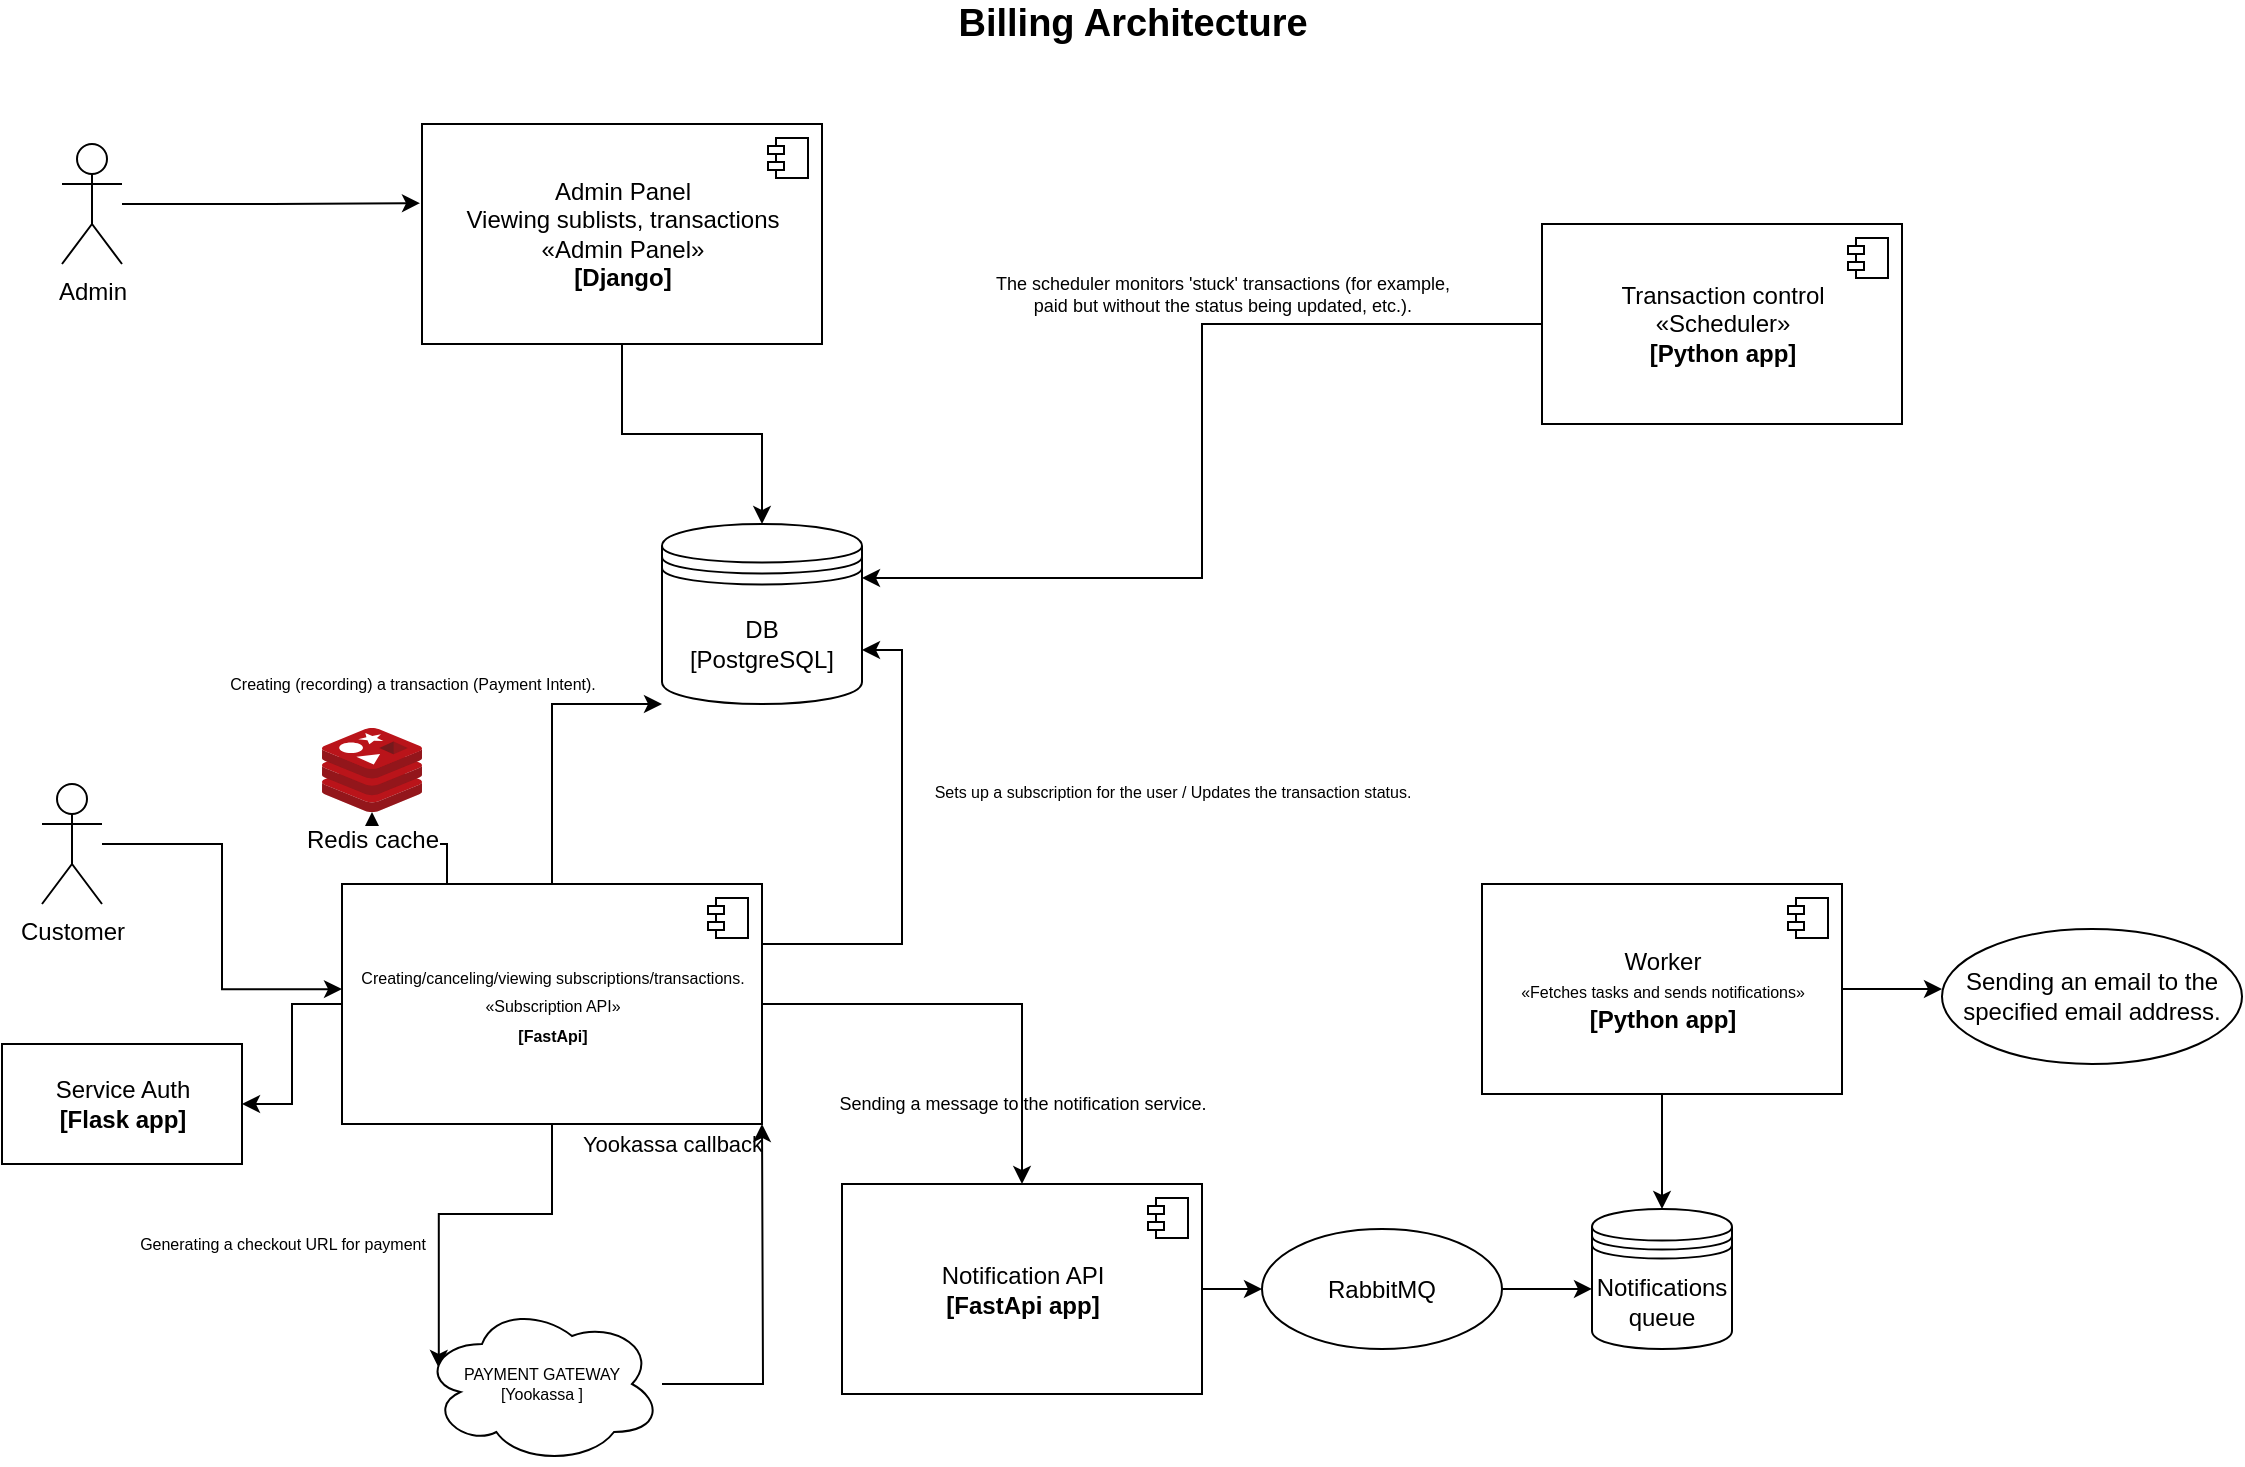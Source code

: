 <mxfile version="21.5.1" type="device">
  <diagram id="yFJxhhgvQcIu0sI4FCVC" name="Page-1">
    <mxGraphModel dx="756" dy="1019" grid="1" gridSize="10" guides="1" tooltips="1" connect="1" arrows="1" fold="1" page="1" pageScale="1" pageWidth="1169" pageHeight="827" math="0" shadow="0">
      <root>
        <mxCell id="0" />
        <mxCell id="1" parent="0" />
        <mxCell id="KeZkGjDvf1cTOCYMGfL9-14" style="edgeStyle=orthogonalEdgeStyle;rounded=0;orthogonalLoop=1;jettySize=auto;html=1;entryX=-0.005;entryY=0.36;entryDx=0;entryDy=0;entryPerimeter=0;" parent="1" source="KeZkGjDvf1cTOCYMGfL9-1" target="KeZkGjDvf1cTOCYMGfL9-11" edge="1">
          <mxGeometry relative="1" as="geometry" />
        </mxCell>
        <mxCell id="KeZkGjDvf1cTOCYMGfL9-1" value="Admin" style="shape=umlActor;verticalLabelPosition=bottom;verticalAlign=top;html=1;outlineConnect=0;" parent="1" vertex="1">
          <mxGeometry x="40" y="80" width="30" height="60" as="geometry" />
        </mxCell>
        <mxCell id="KeZkGjDvf1cTOCYMGfL9-10" style="edgeStyle=orthogonalEdgeStyle;rounded=0;orthogonalLoop=1;jettySize=auto;html=1;entryX=0;entryY=0.438;entryDx=0;entryDy=0;entryPerimeter=0;" parent="1" source="KeZkGjDvf1cTOCYMGfL9-4" target="KeZkGjDvf1cTOCYMGfL9-8" edge="1">
          <mxGeometry relative="1" as="geometry" />
        </mxCell>
        <mxCell id="KeZkGjDvf1cTOCYMGfL9-4" value="Customer" style="shape=umlActor;verticalLabelPosition=bottom;verticalAlign=top;html=1;outlineConnect=0;" parent="1" vertex="1">
          <mxGeometry x="30" y="400" width="30" height="60" as="geometry" />
        </mxCell>
        <mxCell id="KeZkGjDvf1cTOCYMGfL9-21" style="edgeStyle=orthogonalEdgeStyle;rounded=0;orthogonalLoop=1;jettySize=auto;html=1;fontSize=8;" parent="1" source="KeZkGjDvf1cTOCYMGfL9-8" target="KeZkGjDvf1cTOCYMGfL9-15" edge="1">
          <mxGeometry relative="1" as="geometry">
            <Array as="points">
              <mxPoint x="285" y="360" />
            </Array>
          </mxGeometry>
        </mxCell>
        <mxCell id="KeZkGjDvf1cTOCYMGfL9-30" style="edgeStyle=orthogonalEdgeStyle;rounded=0;orthogonalLoop=1;jettySize=auto;html=1;entryX=0.07;entryY=0.4;entryDx=0;entryDy=0;entryPerimeter=0;fontSize=11;" parent="1" source="KeZkGjDvf1cTOCYMGfL9-8" target="KeZkGjDvf1cTOCYMGfL9-18" edge="1">
          <mxGeometry relative="1" as="geometry" />
        </mxCell>
        <mxCell id="KeZkGjDvf1cTOCYMGfL9-42" style="edgeStyle=orthogonalEdgeStyle;rounded=0;orthogonalLoop=1;jettySize=auto;html=1;fontSize=9;" parent="1" source="KeZkGjDvf1cTOCYMGfL9-8" target="KeZkGjDvf1cTOCYMGfL9-40" edge="1">
          <mxGeometry relative="1" as="geometry" />
        </mxCell>
        <mxCell id="KeZkGjDvf1cTOCYMGfL9-53" style="edgeStyle=orthogonalEdgeStyle;rounded=0;orthogonalLoop=1;jettySize=auto;html=1;exitX=1;exitY=0.25;exitDx=0;exitDy=0;entryX=1;entryY=0.7;entryDx=0;entryDy=0;fontSize=19;" parent="1" source="KeZkGjDvf1cTOCYMGfL9-8" target="KeZkGjDvf1cTOCYMGfL9-15" edge="1">
          <mxGeometry relative="1" as="geometry" />
        </mxCell>
        <mxCell id="iaycjzCgs8troD7BYC1r-5" style="edgeStyle=orthogonalEdgeStyle;rounded=0;orthogonalLoop=1;jettySize=auto;html=1;exitX=1;exitY=0.5;exitDx=0;exitDy=0;entryX=0.5;entryY=0;entryDx=0;entryDy=0;" parent="1" source="KeZkGjDvf1cTOCYMGfL9-8" target="iaycjzCgs8troD7BYC1r-1" edge="1">
          <mxGeometry relative="1" as="geometry" />
        </mxCell>
        <mxCell id="iaycjzCgs8troD7BYC1r-14" style="edgeStyle=orthogonalEdgeStyle;rounded=0;orthogonalLoop=1;jettySize=auto;html=1;exitX=0.25;exitY=0;exitDx=0;exitDy=0;" parent="1" source="KeZkGjDvf1cTOCYMGfL9-8" target="iaycjzCgs8troD7BYC1r-13" edge="1">
          <mxGeometry relative="1" as="geometry" />
        </mxCell>
        <mxCell id="KeZkGjDvf1cTOCYMGfL9-8" value="&lt;font style=&quot;font-size: 8px;&quot;&gt;Creating/canceling/viewing subscriptions/transactions.&lt;br&gt;«Subscription API»&lt;br&gt;&lt;b&gt;[FastApi]&lt;/b&gt;&lt;/font&gt;" style="html=1;dropTarget=0;" parent="1" vertex="1">
          <mxGeometry x="180" y="450" width="210" height="120" as="geometry" />
        </mxCell>
        <mxCell id="KeZkGjDvf1cTOCYMGfL9-9" value="" style="shape=module;jettyWidth=8;jettyHeight=4;" parent="KeZkGjDvf1cTOCYMGfL9-8" vertex="1">
          <mxGeometry x="1" width="20" height="20" relative="1" as="geometry">
            <mxPoint x="-27" y="7" as="offset" />
          </mxGeometry>
        </mxCell>
        <mxCell id="KeZkGjDvf1cTOCYMGfL9-16" style="edgeStyle=orthogonalEdgeStyle;rounded=0;orthogonalLoop=1;jettySize=auto;html=1;entryX=0.5;entryY=0;entryDx=0;entryDy=0;" parent="1" source="KeZkGjDvf1cTOCYMGfL9-11" target="KeZkGjDvf1cTOCYMGfL9-15" edge="1">
          <mxGeometry relative="1" as="geometry" />
        </mxCell>
        <mxCell id="KeZkGjDvf1cTOCYMGfL9-11" value="Admin Panel&lt;br&gt;Viewing sublists, transactions&lt;br&gt;«Admin Panel»&lt;br&gt;&lt;b&gt;[Django]&lt;/b&gt;" style="html=1;dropTarget=0;" parent="1" vertex="1">
          <mxGeometry x="220" y="70" width="200" height="110" as="geometry" />
        </mxCell>
        <mxCell id="KeZkGjDvf1cTOCYMGfL9-12" value="" style="shape=module;jettyWidth=8;jettyHeight=4;" parent="KeZkGjDvf1cTOCYMGfL9-11" vertex="1">
          <mxGeometry x="1" width="20" height="20" relative="1" as="geometry">
            <mxPoint x="-27" y="7" as="offset" />
          </mxGeometry>
        </mxCell>
        <mxCell id="KeZkGjDvf1cTOCYMGfL9-15" value="DB&lt;br&gt;[PostgreSQL]" style="shape=datastore;whiteSpace=wrap;html=1;" parent="1" vertex="1">
          <mxGeometry x="340" y="270" width="100" height="90" as="geometry" />
        </mxCell>
        <mxCell id="KeZkGjDvf1cTOCYMGfL9-31" style="edgeStyle=orthogonalEdgeStyle;rounded=0;orthogonalLoop=1;jettySize=auto;html=1;fontSize=11;" parent="1" source="KeZkGjDvf1cTOCYMGfL9-18" edge="1">
          <mxGeometry relative="1" as="geometry">
            <mxPoint x="390.0" y="570.0" as="targetPoint" />
          </mxGeometry>
        </mxCell>
        <mxCell id="KeZkGjDvf1cTOCYMGfL9-18" value="PAYMENT GATEWAY&lt;br&gt;[Yookassa&amp;nbsp;]" style="ellipse;shape=cloud;whiteSpace=wrap;html=1;fontSize=8;" parent="1" vertex="1">
          <mxGeometry x="220" y="660" width="120" height="80" as="geometry" />
        </mxCell>
        <mxCell id="KeZkGjDvf1cTOCYMGfL9-20" value="Generating a checkout URL for payment" style="text;html=1;align=center;verticalAlign=middle;resizable=0;points=[];autosize=1;strokeColor=none;fillColor=none;fontSize=8;" parent="1" vertex="1">
          <mxGeometry x="65" y="620" width="170" height="20" as="geometry" />
        </mxCell>
        <mxCell id="KeZkGjDvf1cTOCYMGfL9-22" value="Creating (recording) a transaction (Payment Intent)." style="text;html=1;align=center;verticalAlign=middle;resizable=0;points=[];autosize=1;strokeColor=none;fillColor=none;fontSize=8;" parent="1" vertex="1">
          <mxGeometry x="110" y="340" width="210" height="20" as="geometry" />
        </mxCell>
        <mxCell id="KeZkGjDvf1cTOCYMGfL9-27" value="Yookassa callback" style="text;html=1;align=center;verticalAlign=middle;resizable=0;points=[];autosize=1;strokeColor=none;fillColor=none;fontSize=11;" parent="1" vertex="1">
          <mxGeometry x="290" y="565" width="110" height="30" as="geometry" />
        </mxCell>
        <mxCell id="KeZkGjDvf1cTOCYMGfL9-36" style="edgeStyle=orthogonalEdgeStyle;rounded=0;orthogonalLoop=1;jettySize=auto;html=1;entryX=0;entryY=0.571;entryDx=0;entryDy=0;entryPerimeter=0;fontSize=9;" parent="1" source="KeZkGjDvf1cTOCYMGfL9-32" target="KeZkGjDvf1cTOCYMGfL9-35" edge="1">
          <mxGeometry relative="1" as="geometry" />
        </mxCell>
        <mxCell id="KeZkGjDvf1cTOCYMGfL9-32" value="&lt;span style=&quot;&quot;&gt;RabbitMQ&lt;/span&gt;" style="ellipse;whiteSpace=wrap;html=1;" parent="1" vertex="1">
          <mxGeometry x="640" y="622.5" width="120" height="60" as="geometry" />
        </mxCell>
        <mxCell id="KeZkGjDvf1cTOCYMGfL9-34" value="Sending a message to the notification service." style="text;html=1;align=center;verticalAlign=middle;resizable=0;points=[];autosize=1;strokeColor=none;fillColor=none;fontSize=9;" parent="1" vertex="1">
          <mxGeometry x="415" y="550" width="210" height="20" as="geometry" />
        </mxCell>
        <mxCell id="KeZkGjDvf1cTOCYMGfL9-35" value="Notifications&lt;br&gt;queue" style="shape=datastore;whiteSpace=wrap;html=1;" parent="1" vertex="1">
          <mxGeometry x="805" y="612.5" width="70" height="70" as="geometry" />
        </mxCell>
        <mxCell id="KeZkGjDvf1cTOCYMGfL9-46" style="edgeStyle=orthogonalEdgeStyle;rounded=0;orthogonalLoop=1;jettySize=auto;html=1;fontSize=9;entryX=0.5;entryY=0;entryDx=0;entryDy=0;" parent="1" source="KeZkGjDvf1cTOCYMGfL9-37" target="KeZkGjDvf1cTOCYMGfL9-35" edge="1">
          <mxGeometry relative="1" as="geometry">
            <mxPoint x="840" y="430" as="targetPoint" />
          </mxGeometry>
        </mxCell>
        <mxCell id="iaycjzCgs8troD7BYC1r-10" style="edgeStyle=orthogonalEdgeStyle;rounded=0;orthogonalLoop=1;jettySize=auto;html=1;" parent="1" source="KeZkGjDvf1cTOCYMGfL9-37" edge="1">
          <mxGeometry relative="1" as="geometry">
            <mxPoint x="980" y="502.5" as="targetPoint" />
          </mxGeometry>
        </mxCell>
        <mxCell id="KeZkGjDvf1cTOCYMGfL9-37" value="Worker&lt;br&gt;&lt;font style=&quot;font-size: 8px;&quot;&gt;«Fetches tasks and sends notifications»&lt;br&gt;&lt;/font&gt;&lt;b&gt;[Python app]&lt;/b&gt;" style="html=1;dropTarget=0;" parent="1" vertex="1">
          <mxGeometry x="750" y="450" width="180" height="105" as="geometry" />
        </mxCell>
        <mxCell id="KeZkGjDvf1cTOCYMGfL9-38" value="" style="shape=module;jettyWidth=8;jettyHeight=4;" parent="KeZkGjDvf1cTOCYMGfL9-37" vertex="1">
          <mxGeometry x="1" width="20" height="20" relative="1" as="geometry">
            <mxPoint x="-27" y="7" as="offset" />
          </mxGeometry>
        </mxCell>
        <mxCell id="KeZkGjDvf1cTOCYMGfL9-40" value="Service Auth&lt;br&gt;&lt;b&gt;[Flask app]&lt;/b&gt;" style="html=1;dropTarget=0;" parent="1" vertex="1">
          <mxGeometry x="10" y="530" width="120" height="60" as="geometry" />
        </mxCell>
        <mxCell id="KeZkGjDvf1cTOCYMGfL9-47" value="Sets up a subscription for the user / Updates the transaction status." style="text;html=1;align=center;verticalAlign=middle;resizable=0;points=[];autosize=1;strokeColor=none;fillColor=none;fontSize=8;" parent="1" vertex="1">
          <mxGeometry x="465" y="394" width="260" height="20" as="geometry" />
        </mxCell>
        <mxCell id="KeZkGjDvf1cTOCYMGfL9-50" style="edgeStyle=orthogonalEdgeStyle;rounded=0;orthogonalLoop=1;jettySize=auto;html=1;entryX=1;entryY=0.3;entryDx=0;entryDy=0;fontSize=9;" parent="1" source="KeZkGjDvf1cTOCYMGfL9-48" target="KeZkGjDvf1cTOCYMGfL9-15" edge="1">
          <mxGeometry relative="1" as="geometry" />
        </mxCell>
        <mxCell id="KeZkGjDvf1cTOCYMGfL9-48" value="Transaction control&lt;br&gt;«Scheduler»&lt;br&gt;&lt;b&gt;[Python app]&lt;/b&gt;" style="html=1;dropTarget=0;" parent="1" vertex="1">
          <mxGeometry x="780" y="120" width="180" height="100" as="geometry" />
        </mxCell>
        <mxCell id="KeZkGjDvf1cTOCYMGfL9-49" value="" style="shape=module;jettyWidth=8;jettyHeight=4;" parent="KeZkGjDvf1cTOCYMGfL9-48" vertex="1">
          <mxGeometry x="1" width="20" height="20" relative="1" as="geometry">
            <mxPoint x="-27" y="7" as="offset" />
          </mxGeometry>
        </mxCell>
        <mxCell id="KeZkGjDvf1cTOCYMGfL9-51" value="The scheduler monitors &#39;stuck&#39; transactions (for example, &lt;br&gt;paid but without the status being updated, etc.)." style="text;html=1;align=center;verticalAlign=middle;resizable=0;points=[];autosize=1;strokeColor=none;fillColor=none;fontSize=9;" parent="1" vertex="1">
          <mxGeometry x="495" y="135" width="250" height="40" as="geometry" />
        </mxCell>
        <mxCell id="KeZkGjDvf1cTOCYMGfL9-52" value="&lt;b&gt;&lt;font style=&quot;font-size: 19px;&quot;&gt;Billing Architecture&lt;/font&gt;&lt;/b&gt;" style="text;html=1;align=center;verticalAlign=middle;resizable=0;points=[];autosize=1;strokeColor=none;fillColor=none;fontSize=9;" parent="1" vertex="1">
          <mxGeometry x="480" y="10" width="190" height="20" as="geometry" />
        </mxCell>
        <mxCell id="iaycjzCgs8troD7BYC1r-6" value="" style="edgeStyle=orthogonalEdgeStyle;rounded=0;orthogonalLoop=1;jettySize=auto;html=1;" parent="1" source="iaycjzCgs8troD7BYC1r-1" target="KeZkGjDvf1cTOCYMGfL9-32" edge="1">
          <mxGeometry relative="1" as="geometry" />
        </mxCell>
        <mxCell id="iaycjzCgs8troD7BYC1r-1" value="Notification API&lt;font style=&quot;font-size: 8px;&quot;&gt;&lt;br&gt;&lt;/font&gt;&lt;b&gt;[FastApi app]&lt;/b&gt;" style="html=1;dropTarget=0;" parent="1" vertex="1">
          <mxGeometry x="430" y="600" width="180" height="105" as="geometry" />
        </mxCell>
        <mxCell id="iaycjzCgs8troD7BYC1r-2" value="" style="shape=module;jettyWidth=8;jettyHeight=4;" parent="iaycjzCgs8troD7BYC1r-1" vertex="1">
          <mxGeometry x="1" width="20" height="20" relative="1" as="geometry">
            <mxPoint x="-27" y="7" as="offset" />
          </mxGeometry>
        </mxCell>
        <mxCell id="iaycjzCgs8troD7BYC1r-11" value="Sending an email to the specified email address." style="ellipse;whiteSpace=wrap;html=1;" parent="1" vertex="1">
          <mxGeometry x="980" y="472.5" width="150" height="67.5" as="geometry" />
        </mxCell>
        <mxCell id="iaycjzCgs8troD7BYC1r-13" value="Redis cache" style="sketch=0;aspect=fixed;html=1;points=[];align=center;image;fontSize=12;image=img/lib/mscae/Cache_Redis_Product.svg;" parent="1" vertex="1">
          <mxGeometry x="170" y="372" width="50" height="42" as="geometry" />
        </mxCell>
      </root>
    </mxGraphModel>
  </diagram>
</mxfile>

